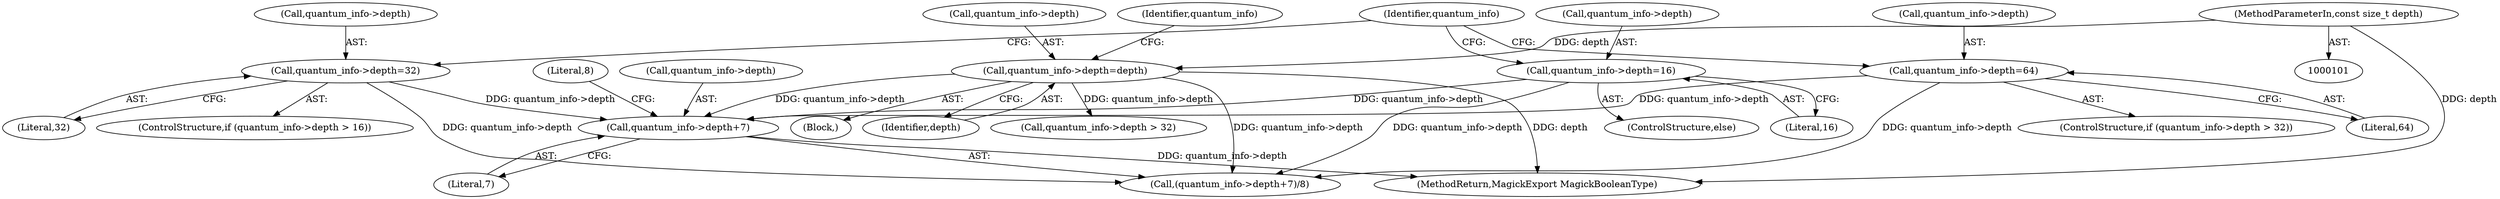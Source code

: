 digraph "0_ImageMagick_b5ed738f8060266bf4ae521f7e3ed145aa4498a3@pointer" {
"1000207" [label="(Call,quantum_info->depth+7)"];
"1000177" [label="(Call,quantum_info->depth=32)"];
"1000147" [label="(Call,quantum_info->depth=depth)"];
"1000104" [label="(MethodParameterIn,const size_t depth)"];
"1000165" [label="(Call,quantum_info->depth=64)"];
"1000183" [label="(Call,quantum_info->depth=16)"];
"1000183" [label="(Call,quantum_info->depth=16)"];
"1000211" [label="(Literal,7)"];
"1000207" [label="(Call,quantum_info->depth+7)"];
"1000165" [label="(Call,quantum_info->depth=64)"];
"1000169" [label="(Literal,64)"];
"1000160" [label="(Call,quantum_info->depth > 32)"];
"1000208" [label="(Call,quantum_info->depth)"];
"1000212" [label="(Literal,8)"];
"1000159" [label="(ControlStructure,if (quantum_info->depth > 32))"];
"1000105" [label="(Block,)"];
"1000171" [label="(ControlStructure,if (quantum_info->depth > 16))"];
"1000155" [label="(Identifier,quantum_info)"];
"1000104" [label="(MethodParameterIn,const size_t depth)"];
"1000206" [label="(Call,(quantum_info->depth+7)/8)"];
"1000147" [label="(Call,quantum_info->depth=depth)"];
"1000181" [label="(Literal,32)"];
"1000166" [label="(Call,quantum_info->depth)"];
"1000187" [label="(Literal,16)"];
"1000191" [label="(Identifier,quantum_info)"];
"1000184" [label="(Call,quantum_info->depth)"];
"1000178" [label="(Call,quantum_info->depth)"];
"1000177" [label="(Call,quantum_info->depth=32)"];
"1000234" [label="(MethodReturn,MagickExport MagickBooleanType)"];
"1000182" [label="(ControlStructure,else)"];
"1000148" [label="(Call,quantum_info->depth)"];
"1000151" [label="(Identifier,depth)"];
"1000207" -> "1000206"  [label="AST: "];
"1000207" -> "1000211"  [label="CFG: "];
"1000208" -> "1000207"  [label="AST: "];
"1000211" -> "1000207"  [label="AST: "];
"1000212" -> "1000207"  [label="CFG: "];
"1000207" -> "1000234"  [label="DDG: quantum_info->depth"];
"1000177" -> "1000207"  [label="DDG: quantum_info->depth"];
"1000147" -> "1000207"  [label="DDG: quantum_info->depth"];
"1000165" -> "1000207"  [label="DDG: quantum_info->depth"];
"1000183" -> "1000207"  [label="DDG: quantum_info->depth"];
"1000177" -> "1000171"  [label="AST: "];
"1000177" -> "1000181"  [label="CFG: "];
"1000178" -> "1000177"  [label="AST: "];
"1000181" -> "1000177"  [label="AST: "];
"1000191" -> "1000177"  [label="CFG: "];
"1000177" -> "1000206"  [label="DDG: quantum_info->depth"];
"1000147" -> "1000105"  [label="AST: "];
"1000147" -> "1000151"  [label="CFG: "];
"1000148" -> "1000147"  [label="AST: "];
"1000151" -> "1000147"  [label="AST: "];
"1000155" -> "1000147"  [label="CFG: "];
"1000147" -> "1000234"  [label="DDG: depth"];
"1000104" -> "1000147"  [label="DDG: depth"];
"1000147" -> "1000160"  [label="DDG: quantum_info->depth"];
"1000147" -> "1000206"  [label="DDG: quantum_info->depth"];
"1000104" -> "1000101"  [label="AST: "];
"1000104" -> "1000234"  [label="DDG: depth"];
"1000165" -> "1000159"  [label="AST: "];
"1000165" -> "1000169"  [label="CFG: "];
"1000166" -> "1000165"  [label="AST: "];
"1000169" -> "1000165"  [label="AST: "];
"1000191" -> "1000165"  [label="CFG: "];
"1000165" -> "1000206"  [label="DDG: quantum_info->depth"];
"1000183" -> "1000182"  [label="AST: "];
"1000183" -> "1000187"  [label="CFG: "];
"1000184" -> "1000183"  [label="AST: "];
"1000187" -> "1000183"  [label="AST: "];
"1000191" -> "1000183"  [label="CFG: "];
"1000183" -> "1000206"  [label="DDG: quantum_info->depth"];
}
